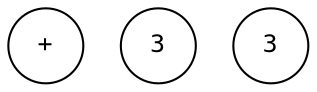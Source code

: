 digraph AST {
	node [fontname=Courier fontsize=12 shape=circle]
	edge [arrowsize=.5]
	1 [label="+"]
	2 [label=3]
	3 [label=3]
}
